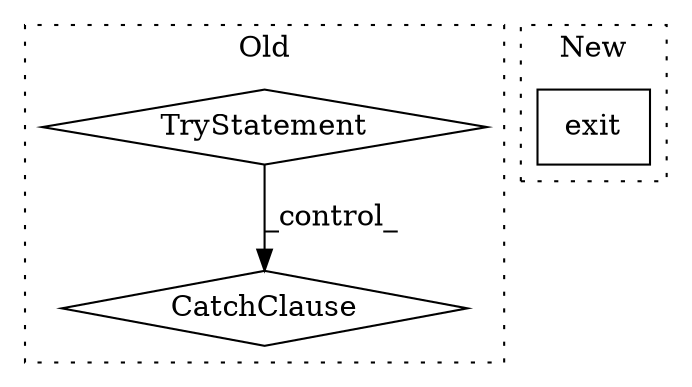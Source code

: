 digraph G {
subgraph cluster0 {
1 [label="TryStatement" a="54" s="1125" l="4" shape="diamond"];
3 [label="CatchClause" a="12" s="1447,1481" l="11,2" shape="diamond"];
label = "Old";
style="dotted";
}
subgraph cluster1 {
2 [label="exit" a="32" s="6048,6055" l="5,1" shape="box"];
label = "New";
style="dotted";
}
1 -> 3 [label="_control_"];
}
